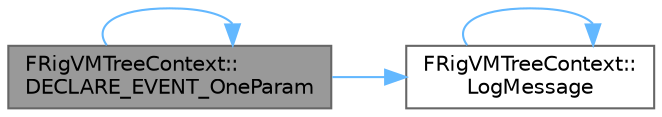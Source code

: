 digraph "FRigVMTreeContext::DECLARE_EVENT_OneParam"
{
 // INTERACTIVE_SVG=YES
 // LATEX_PDF_SIZE
  bgcolor="transparent";
  edge [fontname=Helvetica,fontsize=10,labelfontname=Helvetica,labelfontsize=10];
  node [fontname=Helvetica,fontsize=10,shape=box,height=0.2,width=0.4];
  rankdir="LR";
  Node1 [id="Node000001",label="FRigVMTreeContext::\lDECLARE_EVENT_OneParam",height=0.2,width=0.4,color="gray40", fillcolor="grey60", style="filled", fontcolor="black",tooltip=" "];
  Node1 -> Node1 [id="edge1_Node000001_Node000001",color="steelblue1",style="solid",tooltip=" "];
  Node1 -> Node2 [id="edge2_Node000001_Node000002",color="steelblue1",style="solid",tooltip=" "];
  Node2 [id="Node000002",label="FRigVMTreeContext::\lLogMessage",height=0.2,width=0.4,color="grey40", fillcolor="white", style="filled",URL="$d4/df7/classFRigVMTreeContext.html#abe76c7f755bf9b1093934d2906c88d90",tooltip=" "];
  Node2 -> Node2 [id="edge3_Node000002_Node000002",color="steelblue1",style="solid",tooltip=" "];
}
